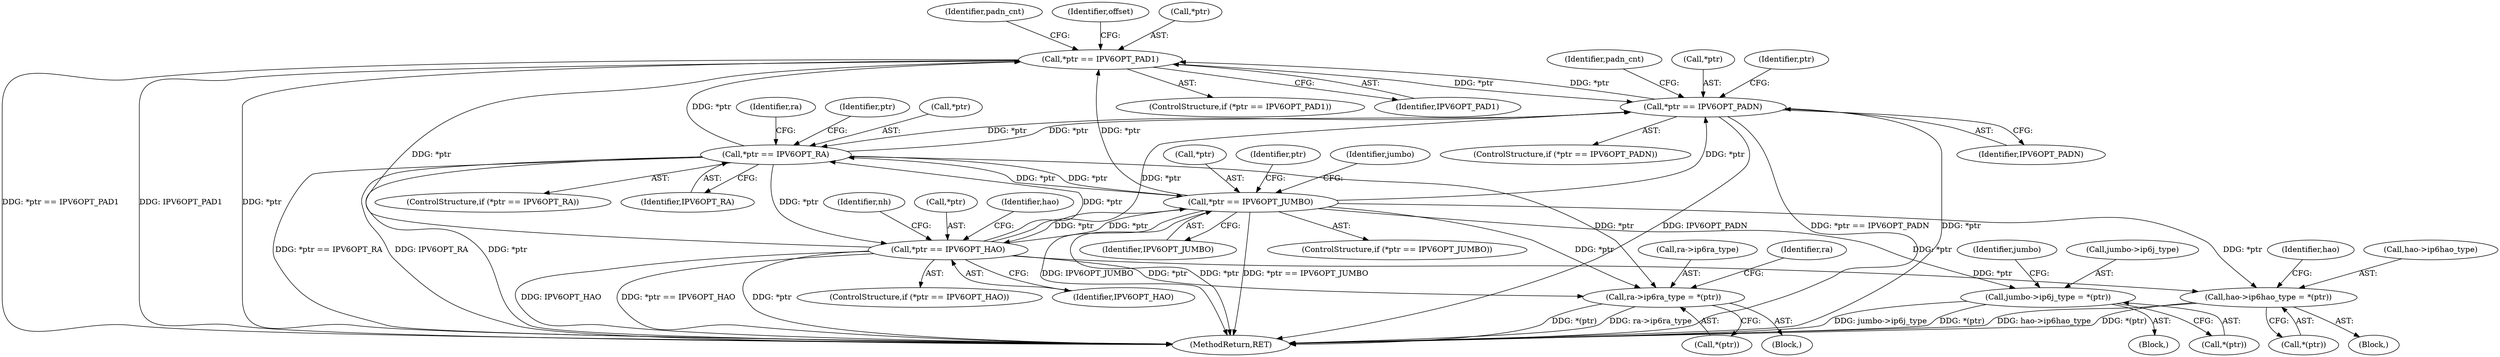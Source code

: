 digraph "0_suricata_11f3659f64a4e42e90cb3c09fcef66894205aefe@pointer" {
"1000528" [label="(Call,*ptr == IPV6OPT_PAD1)"];
"1000640" [label="(Call,*ptr == IPV6OPT_JUMBO)"];
"1000588" [label="(Call,*ptr == IPV6OPT_RA)"];
"1000572" [label="(Call,*ptr == IPV6OPT_PADN)"];
"1000528" [label="(Call,*ptr == IPV6OPT_PAD1)"];
"1000690" [label="(Call,*ptr == IPV6OPT_HAO)"];
"1000593" [label="(Call,ra->ip6ra_type = *(ptr))"];
"1000645" [label="(Call,jumbo->ip6j_type = *(ptr))"];
"1000695" [label="(Call,hao->ip6hao_type = *(ptr))"];
"1000587" [label="(ControlStructure,if (*ptr == IPV6OPT_RA))"];
"1000534" [label="(Identifier,padn_cnt)"];
"1001090" [label="(MethodReturn,RET)"];
"1000573" [label="(Call,*ptr)"];
"1000572" [label="(Call,*ptr == IPV6OPT_PADN)"];
"1000693" [label="(Identifier,IPV6OPT_HAO)"];
"1000591" [label="(Identifier,IPV6OPT_RA)"];
"1000593" [label="(Call,ra->ip6ra_type = *(ptr))"];
"1000736" [label="(Identifier,nh)"];
"1000644" [label="(Block,)"];
"1000703" [label="(Identifier,hao)"];
"1000696" [label="(Call,hao->ip6hao_type)"];
"1000592" [label="(Block,)"];
"1000543" [label="(Identifier,offset)"];
"1000639" [label="(ControlStructure,if (*ptr == IPV6OPT_JUMBO))"];
"1000689" [label="(ControlStructure,if (*ptr == IPV6OPT_HAO))"];
"1000601" [label="(Identifier,ra)"];
"1000527" [label="(ControlStructure,if (*ptr == IPV6OPT_PAD1))"];
"1000588" [label="(Call,*ptr == IPV6OPT_RA)"];
"1000653" [label="(Identifier,jumbo)"];
"1000646" [label="(Call,jumbo->ip6j_type)"];
"1000699" [label="(Call,*(ptr))"];
"1000595" [label="(Identifier,ra)"];
"1000590" [label="(Identifier,ptr)"];
"1000597" [label="(Call,*(ptr))"];
"1000642" [label="(Identifier,ptr)"];
"1000645" [label="(Call,jumbo->ip6j_type = *(ptr))"];
"1000691" [label="(Call,*ptr)"];
"1000694" [label="(Block,)"];
"1000643" [label="(Identifier,IPV6OPT_JUMBO)"];
"1000528" [label="(Call,*ptr == IPV6OPT_PAD1)"];
"1000594" [label="(Call,ra->ip6ra_type)"];
"1000641" [label="(Call,*ptr)"];
"1000692" [label="(Identifier,ptr)"];
"1000695" [label="(Call,hao->ip6hao_type = *(ptr))"];
"1000697" [label="(Identifier,hao)"];
"1000529" [label="(Call,*ptr)"];
"1000640" [label="(Call,*ptr == IPV6OPT_JUMBO)"];
"1000575" [label="(Identifier,IPV6OPT_PADN)"];
"1000578" [label="(Identifier,padn_cnt)"];
"1000571" [label="(ControlStructure,if (*ptr == IPV6OPT_PADN))"];
"1000531" [label="(Identifier,IPV6OPT_PAD1)"];
"1000647" [label="(Identifier,jumbo)"];
"1000649" [label="(Call,*(ptr))"];
"1000589" [label="(Call,*ptr)"];
"1000690" [label="(Call,*ptr == IPV6OPT_HAO)"];
"1000528" -> "1000527"  [label="AST: "];
"1000528" -> "1000531"  [label="CFG: "];
"1000529" -> "1000528"  [label="AST: "];
"1000531" -> "1000528"  [label="AST: "];
"1000534" -> "1000528"  [label="CFG: "];
"1000543" -> "1000528"  [label="CFG: "];
"1000528" -> "1001090"  [label="DDG: *ptr == IPV6OPT_PAD1"];
"1000528" -> "1001090"  [label="DDG: IPV6OPT_PAD1"];
"1000528" -> "1001090"  [label="DDG: *ptr"];
"1000640" -> "1000528"  [label="DDG: *ptr"];
"1000588" -> "1000528"  [label="DDG: *ptr"];
"1000572" -> "1000528"  [label="DDG: *ptr"];
"1000690" -> "1000528"  [label="DDG: *ptr"];
"1000528" -> "1000572"  [label="DDG: *ptr"];
"1000640" -> "1000639"  [label="AST: "];
"1000640" -> "1000643"  [label="CFG: "];
"1000641" -> "1000640"  [label="AST: "];
"1000643" -> "1000640"  [label="AST: "];
"1000647" -> "1000640"  [label="CFG: "];
"1000692" -> "1000640"  [label="CFG: "];
"1000640" -> "1001090"  [label="DDG: IPV6OPT_JUMBO"];
"1000640" -> "1001090"  [label="DDG: *ptr"];
"1000640" -> "1001090"  [label="DDG: *ptr == IPV6OPT_JUMBO"];
"1000640" -> "1000572"  [label="DDG: *ptr"];
"1000640" -> "1000588"  [label="DDG: *ptr"];
"1000640" -> "1000593"  [label="DDG: *ptr"];
"1000588" -> "1000640"  [label="DDG: *ptr"];
"1000690" -> "1000640"  [label="DDG: *ptr"];
"1000640" -> "1000645"  [label="DDG: *ptr"];
"1000640" -> "1000690"  [label="DDG: *ptr"];
"1000640" -> "1000695"  [label="DDG: *ptr"];
"1000588" -> "1000587"  [label="AST: "];
"1000588" -> "1000591"  [label="CFG: "];
"1000589" -> "1000588"  [label="AST: "];
"1000591" -> "1000588"  [label="AST: "];
"1000595" -> "1000588"  [label="CFG: "];
"1000642" -> "1000588"  [label="CFG: "];
"1000588" -> "1001090"  [label="DDG: *ptr"];
"1000588" -> "1001090"  [label="DDG: *ptr == IPV6OPT_RA"];
"1000588" -> "1001090"  [label="DDG: IPV6OPT_RA"];
"1000588" -> "1000572"  [label="DDG: *ptr"];
"1000572" -> "1000588"  [label="DDG: *ptr"];
"1000690" -> "1000588"  [label="DDG: *ptr"];
"1000588" -> "1000593"  [label="DDG: *ptr"];
"1000588" -> "1000690"  [label="DDG: *ptr"];
"1000572" -> "1000571"  [label="AST: "];
"1000572" -> "1000575"  [label="CFG: "];
"1000573" -> "1000572"  [label="AST: "];
"1000575" -> "1000572"  [label="AST: "];
"1000578" -> "1000572"  [label="CFG: "];
"1000590" -> "1000572"  [label="CFG: "];
"1000572" -> "1001090"  [label="DDG: IPV6OPT_PADN"];
"1000572" -> "1001090"  [label="DDG: *ptr == IPV6OPT_PADN"];
"1000572" -> "1001090"  [label="DDG: *ptr"];
"1000690" -> "1000572"  [label="DDG: *ptr"];
"1000690" -> "1000689"  [label="AST: "];
"1000690" -> "1000693"  [label="CFG: "];
"1000691" -> "1000690"  [label="AST: "];
"1000693" -> "1000690"  [label="AST: "];
"1000697" -> "1000690"  [label="CFG: "];
"1000736" -> "1000690"  [label="CFG: "];
"1000690" -> "1001090"  [label="DDG: IPV6OPT_HAO"];
"1000690" -> "1001090"  [label="DDG: *ptr == IPV6OPT_HAO"];
"1000690" -> "1001090"  [label="DDG: *ptr"];
"1000690" -> "1000593"  [label="DDG: *ptr"];
"1000690" -> "1000695"  [label="DDG: *ptr"];
"1000593" -> "1000592"  [label="AST: "];
"1000593" -> "1000597"  [label="CFG: "];
"1000594" -> "1000593"  [label="AST: "];
"1000597" -> "1000593"  [label="AST: "];
"1000601" -> "1000593"  [label="CFG: "];
"1000593" -> "1001090"  [label="DDG: *(ptr)"];
"1000593" -> "1001090"  [label="DDG: ra->ip6ra_type"];
"1000645" -> "1000644"  [label="AST: "];
"1000645" -> "1000649"  [label="CFG: "];
"1000646" -> "1000645"  [label="AST: "];
"1000649" -> "1000645"  [label="AST: "];
"1000653" -> "1000645"  [label="CFG: "];
"1000645" -> "1001090"  [label="DDG: jumbo->ip6j_type"];
"1000645" -> "1001090"  [label="DDG: *(ptr)"];
"1000695" -> "1000694"  [label="AST: "];
"1000695" -> "1000699"  [label="CFG: "];
"1000696" -> "1000695"  [label="AST: "];
"1000699" -> "1000695"  [label="AST: "];
"1000703" -> "1000695"  [label="CFG: "];
"1000695" -> "1001090"  [label="DDG: hao->ip6hao_type"];
"1000695" -> "1001090"  [label="DDG: *(ptr)"];
}
